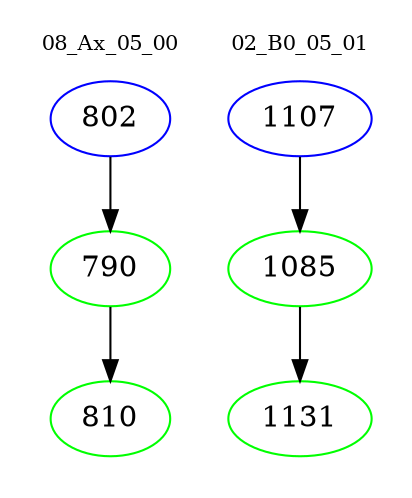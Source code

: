 digraph{
subgraph cluster_0 {
color = white
label = "08_Ax_05_00";
fontsize=10;
T0_802 [label="802", color="blue"]
T0_802 -> T0_790 [color="black"]
T0_790 [label="790", color="green"]
T0_790 -> T0_810 [color="black"]
T0_810 [label="810", color="green"]
}
subgraph cluster_1 {
color = white
label = "02_B0_05_01";
fontsize=10;
T1_1107 [label="1107", color="blue"]
T1_1107 -> T1_1085 [color="black"]
T1_1085 [label="1085", color="green"]
T1_1085 -> T1_1131 [color="black"]
T1_1131 [label="1131", color="green"]
}
}

